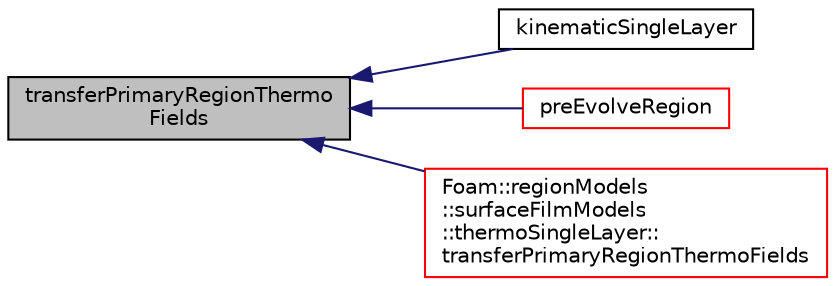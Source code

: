 digraph "transferPrimaryRegionThermoFields"
{
  bgcolor="transparent";
  edge [fontname="Helvetica",fontsize="10",labelfontname="Helvetica",labelfontsize="10"];
  node [fontname="Helvetica",fontsize="10",shape=record];
  rankdir="LR";
  Node405 [label="transferPrimaryRegionThermo\lFields",height=0.2,width=0.4,color="black", fillcolor="grey75", style="filled", fontcolor="black"];
  Node405 -> Node406 [dir="back",color="midnightblue",fontsize="10",style="solid",fontname="Helvetica"];
  Node406 [label="kinematicSingleLayer",height=0.2,width=0.4,color="black",URL="$a30117.html#a14eca3a31a140f9c312c803d4517b361",tooltip="Construct from components. "];
  Node405 -> Node407 [dir="back",color="midnightblue",fontsize="10",style="solid",fontname="Helvetica"];
  Node407 [label="preEvolveRegion",height=0.2,width=0.4,color="red",URL="$a30117.html#a97f68fddfa332c08747b539aa08b04f0",tooltip="Pre-evolve film hook. "];
  Node405 -> Node409 [dir="back",color="midnightblue",fontsize="10",style="solid",fontname="Helvetica"];
  Node409 [label="Foam::regionModels\l::surfaceFilmModels\l::thermoSingleLayer::\ltransferPrimaryRegionThermoFields",height=0.2,width=0.4,color="red",URL="$a30265.html#a0eb1436faaab45238087d3a515ef1a8b",tooltip="Transfer thermo fields from the primary region to the film region. "];
}
